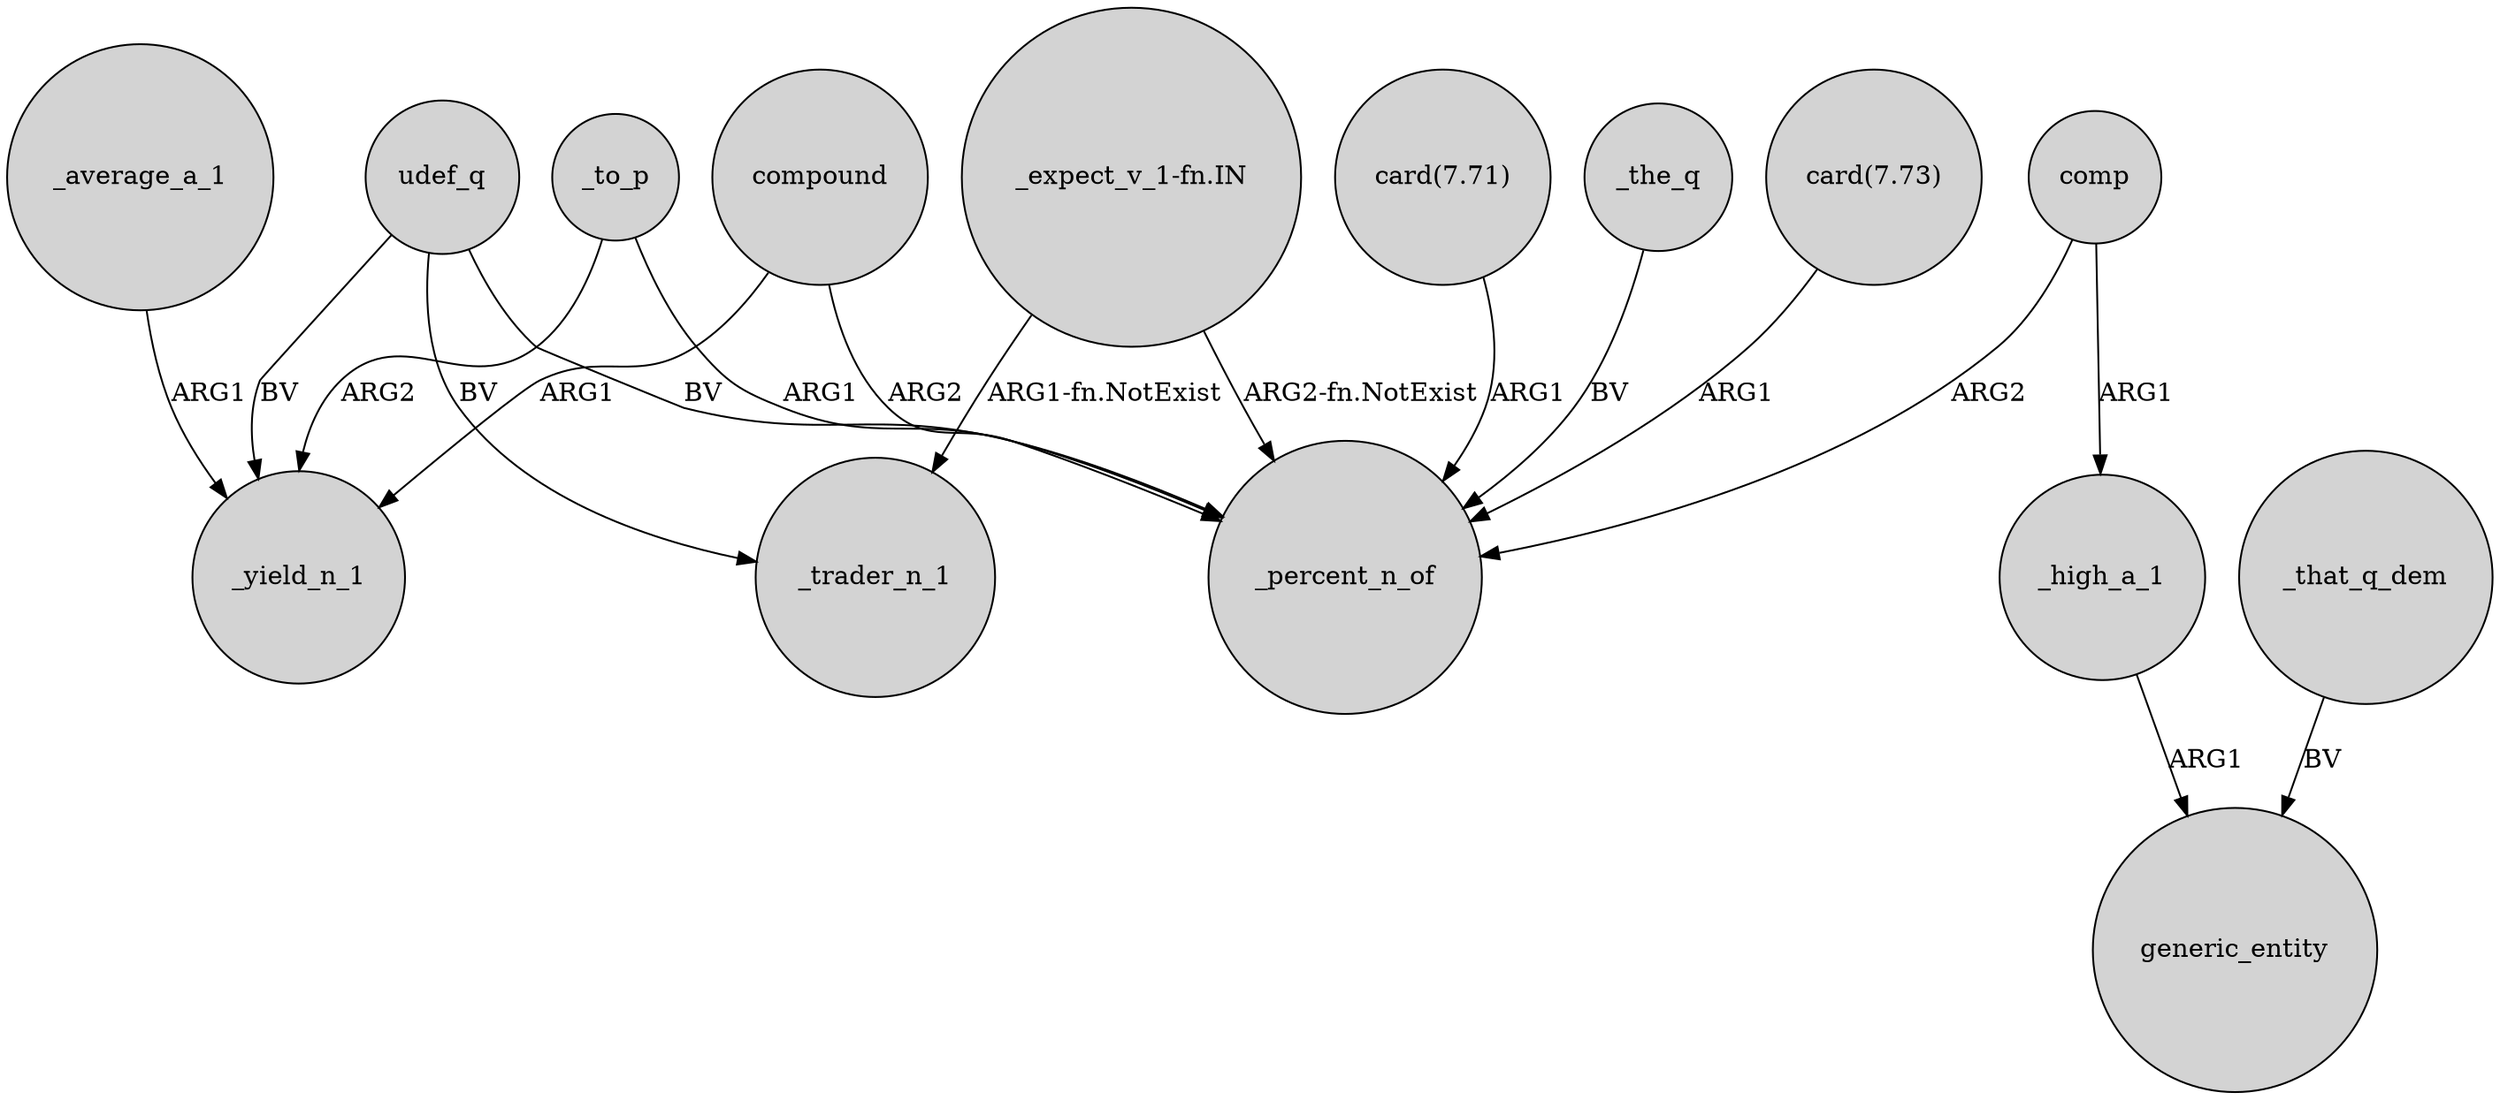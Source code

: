 digraph {
	node [shape=circle style=filled]
	compound -> _yield_n_1 [label=ARG1]
	"_expect_v_1-fn.IN" -> _percent_n_of [label="ARG2-fn.NotExist"]
	comp -> _high_a_1 [label=ARG1]
	udef_q -> _percent_n_of [label=BV]
	_that_q_dem -> generic_entity [label=BV]
	"card(7.71)" -> _percent_n_of [label=ARG1]
	compound -> _percent_n_of [label=ARG2]
	_the_q -> _percent_n_of [label=BV]
	"card(7.73)" -> _percent_n_of [label=ARG1]
	udef_q -> _trader_n_1 [label=BV]
	udef_q -> _yield_n_1 [label=BV]
	comp -> _percent_n_of [label=ARG2]
	_high_a_1 -> generic_entity [label=ARG1]
	"_expect_v_1-fn.IN" -> _trader_n_1 [label="ARG1-fn.NotExist"]
	_to_p -> _yield_n_1 [label=ARG2]
	_to_p -> _percent_n_of [label=ARG1]
	_average_a_1 -> _yield_n_1 [label=ARG1]
}
